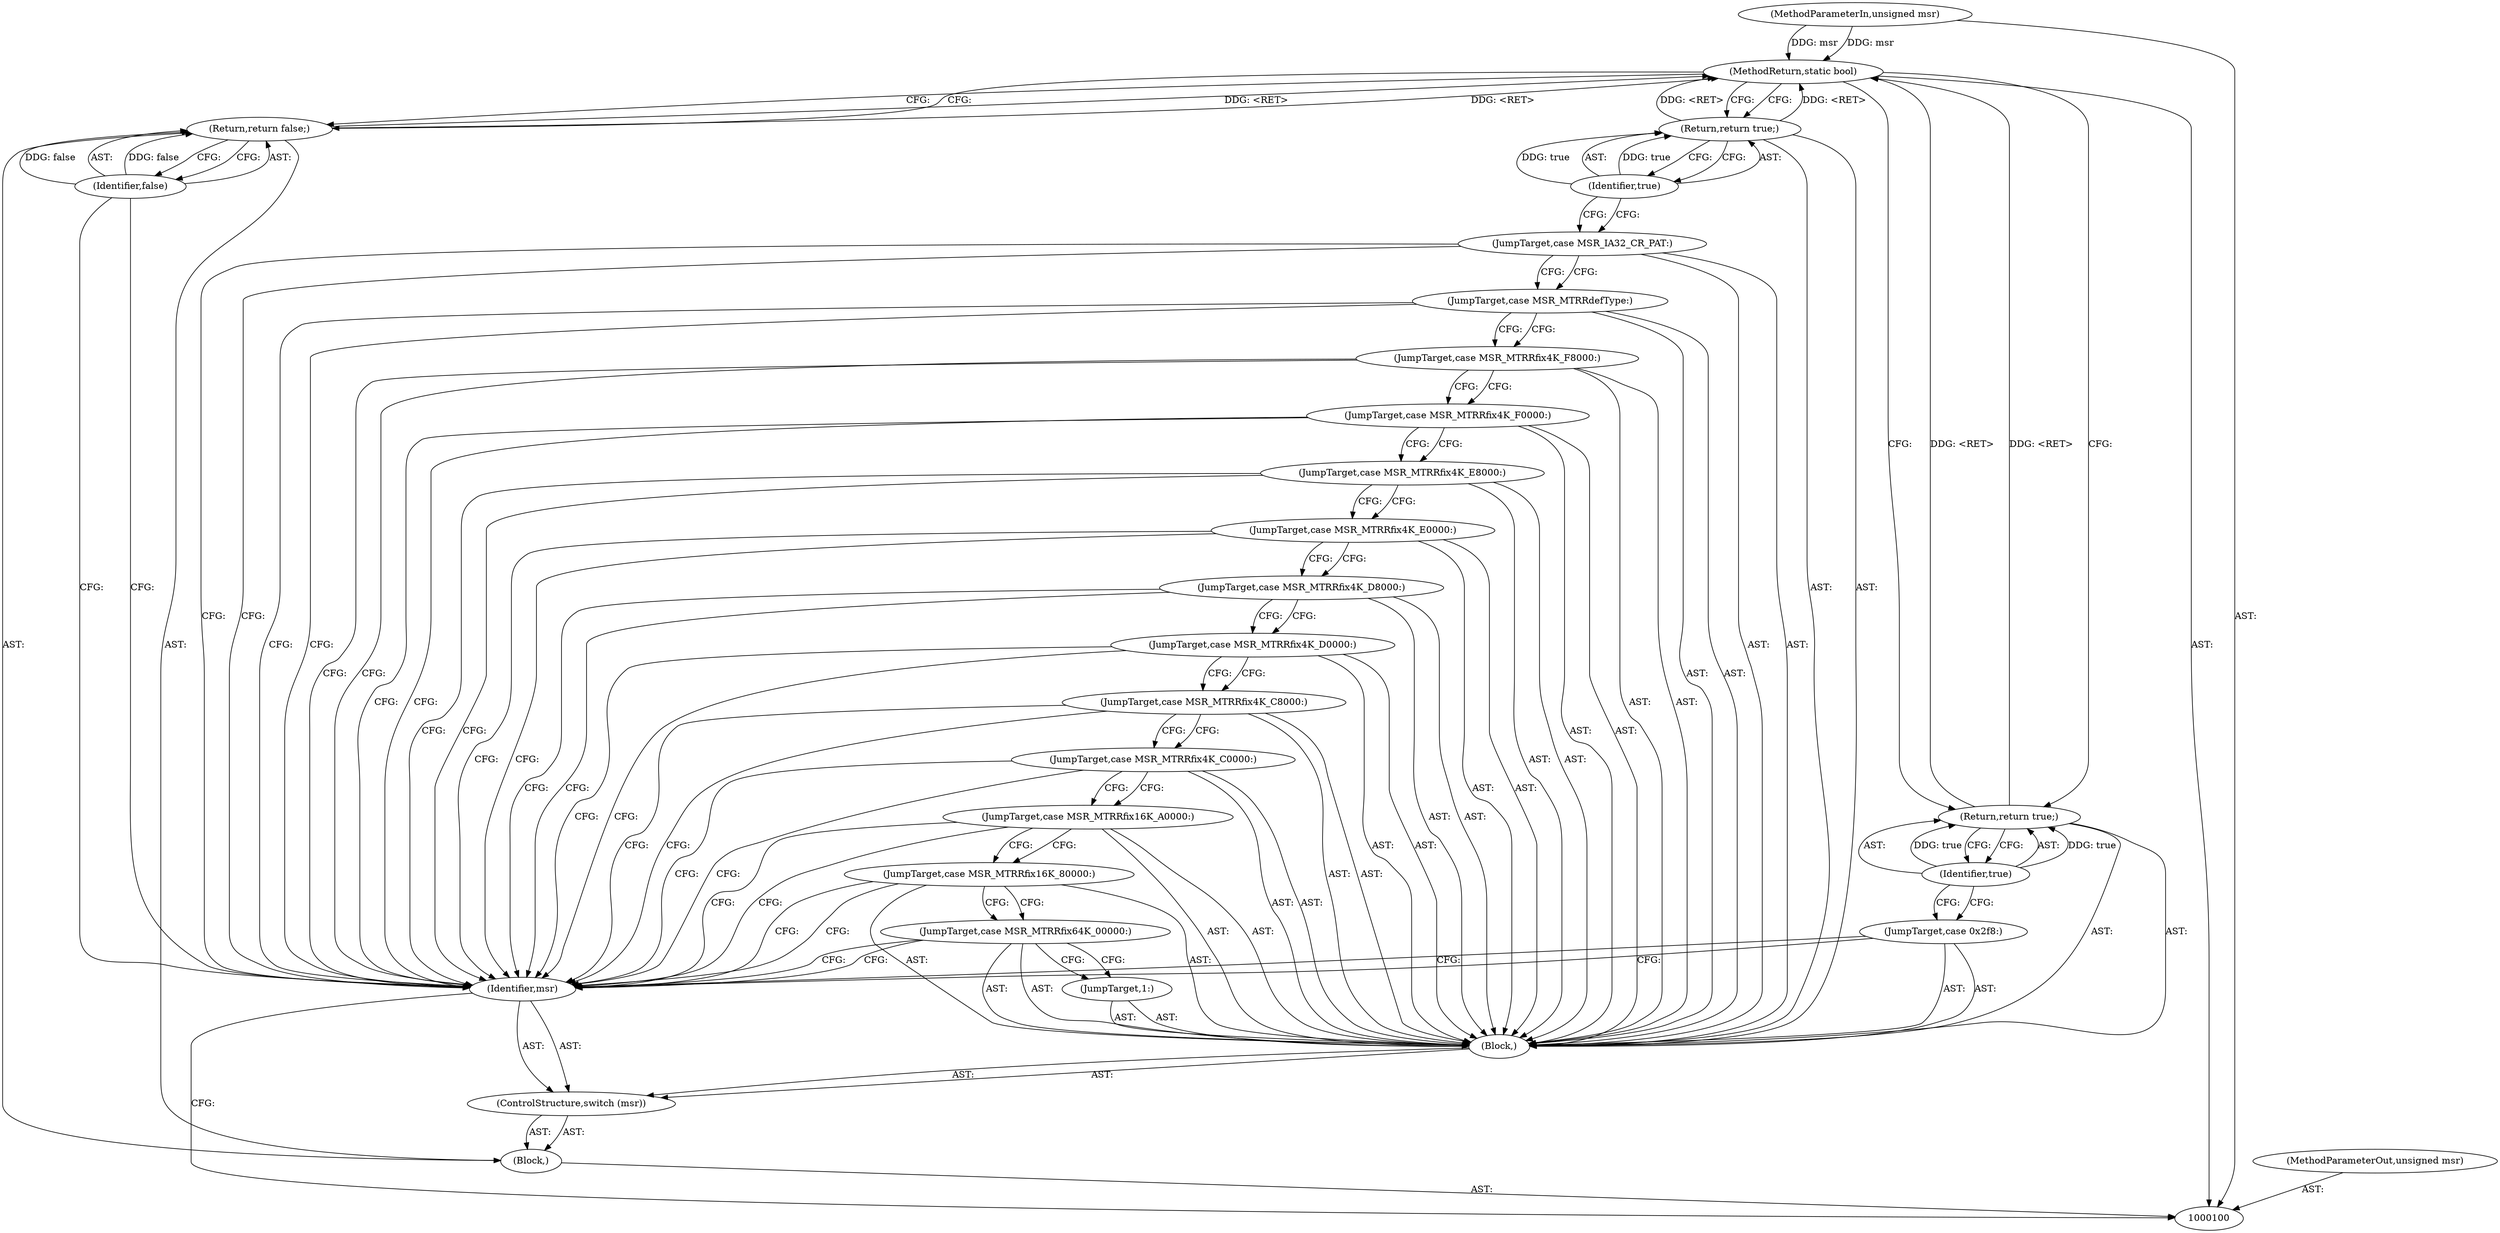 digraph "1_linux_9842df62004f366b9fed2423e24df10542ee0dc5" {
"1000127" [label="(MethodReturn,static bool)"];
"1000101" [label="(MethodParameterIn,unsigned msr)"];
"1000133" [label="(MethodParameterOut,unsigned msr)"];
"1000112" [label="(JumpTarget,case MSR_MTRRfix4K_D0000:)"];
"1000113" [label="(JumpTarget,case MSR_MTRRfix4K_D8000:)"];
"1000114" [label="(JumpTarget,case MSR_MTRRfix4K_E0000:)"];
"1000115" [label="(JumpTarget,case MSR_MTRRfix4K_E8000:)"];
"1000116" [label="(JumpTarget,case MSR_MTRRfix4K_F0000:)"];
"1000117" [label="(JumpTarget,case MSR_MTRRfix4K_F8000:)"];
"1000118" [label="(JumpTarget,case MSR_MTRRdefType:)"];
"1000119" [label="(JumpTarget,case MSR_IA32_CR_PAT:)"];
"1000121" [label="(Identifier,true)"];
"1000120" [label="(Return,return true;)"];
"1000122" [label="(JumpTarget,case 0x2f8:)"];
"1000102" [label="(Block,)"];
"1000123" [label="(Return,return true;)"];
"1000124" [label="(Identifier,true)"];
"1000125" [label="(Return,return false;)"];
"1000126" [label="(Identifier,false)"];
"1000103" [label="(ControlStructure,switch (msr))"];
"1000105" [label="(Block,)"];
"1000104" [label="(Identifier,msr)"];
"1000106" [label="(JumpTarget,1:)"];
"1000107" [label="(JumpTarget,case MSR_MTRRfix64K_00000:)"];
"1000108" [label="(JumpTarget,case MSR_MTRRfix16K_80000:)"];
"1000109" [label="(JumpTarget,case MSR_MTRRfix16K_A0000:)"];
"1000110" [label="(JumpTarget,case MSR_MTRRfix4K_C0000:)"];
"1000111" [label="(JumpTarget,case MSR_MTRRfix4K_C8000:)"];
"1000127" -> "1000100"  [label="AST: "];
"1000127" -> "1000120"  [label="CFG: "];
"1000127" -> "1000123"  [label="CFG: "];
"1000127" -> "1000125"  [label="CFG: "];
"1000101" -> "1000127"  [label="DDG: msr"];
"1000120" -> "1000127"  [label="DDG: <RET>"];
"1000125" -> "1000127"  [label="DDG: <RET>"];
"1000123" -> "1000127"  [label="DDG: <RET>"];
"1000101" -> "1000100"  [label="AST: "];
"1000101" -> "1000127"  [label="DDG: msr"];
"1000133" -> "1000100"  [label="AST: "];
"1000112" -> "1000105"  [label="AST: "];
"1000112" -> "1000104"  [label="CFG: "];
"1000112" -> "1000111"  [label="CFG: "];
"1000113" -> "1000112"  [label="CFG: "];
"1000113" -> "1000105"  [label="AST: "];
"1000113" -> "1000104"  [label="CFG: "];
"1000113" -> "1000112"  [label="CFG: "];
"1000114" -> "1000113"  [label="CFG: "];
"1000114" -> "1000105"  [label="AST: "];
"1000114" -> "1000104"  [label="CFG: "];
"1000114" -> "1000113"  [label="CFG: "];
"1000115" -> "1000114"  [label="CFG: "];
"1000115" -> "1000105"  [label="AST: "];
"1000115" -> "1000104"  [label="CFG: "];
"1000115" -> "1000114"  [label="CFG: "];
"1000116" -> "1000115"  [label="CFG: "];
"1000116" -> "1000105"  [label="AST: "];
"1000116" -> "1000104"  [label="CFG: "];
"1000116" -> "1000115"  [label="CFG: "];
"1000117" -> "1000116"  [label="CFG: "];
"1000117" -> "1000105"  [label="AST: "];
"1000117" -> "1000104"  [label="CFG: "];
"1000117" -> "1000116"  [label="CFG: "];
"1000118" -> "1000117"  [label="CFG: "];
"1000118" -> "1000105"  [label="AST: "];
"1000118" -> "1000104"  [label="CFG: "];
"1000118" -> "1000117"  [label="CFG: "];
"1000119" -> "1000118"  [label="CFG: "];
"1000119" -> "1000105"  [label="AST: "];
"1000119" -> "1000104"  [label="CFG: "];
"1000119" -> "1000118"  [label="CFG: "];
"1000121" -> "1000119"  [label="CFG: "];
"1000121" -> "1000120"  [label="AST: "];
"1000121" -> "1000119"  [label="CFG: "];
"1000120" -> "1000121"  [label="CFG: "];
"1000121" -> "1000120"  [label="DDG: true"];
"1000120" -> "1000105"  [label="AST: "];
"1000120" -> "1000121"  [label="CFG: "];
"1000121" -> "1000120"  [label="AST: "];
"1000127" -> "1000120"  [label="CFG: "];
"1000120" -> "1000127"  [label="DDG: <RET>"];
"1000121" -> "1000120"  [label="DDG: true"];
"1000122" -> "1000105"  [label="AST: "];
"1000122" -> "1000104"  [label="CFG: "];
"1000124" -> "1000122"  [label="CFG: "];
"1000102" -> "1000100"  [label="AST: "];
"1000103" -> "1000102"  [label="AST: "];
"1000125" -> "1000102"  [label="AST: "];
"1000123" -> "1000105"  [label="AST: "];
"1000123" -> "1000124"  [label="CFG: "];
"1000124" -> "1000123"  [label="AST: "];
"1000127" -> "1000123"  [label="CFG: "];
"1000123" -> "1000127"  [label="DDG: <RET>"];
"1000124" -> "1000123"  [label="DDG: true"];
"1000124" -> "1000123"  [label="AST: "];
"1000124" -> "1000122"  [label="CFG: "];
"1000123" -> "1000124"  [label="CFG: "];
"1000124" -> "1000123"  [label="DDG: true"];
"1000125" -> "1000102"  [label="AST: "];
"1000125" -> "1000126"  [label="CFG: "];
"1000126" -> "1000125"  [label="AST: "];
"1000127" -> "1000125"  [label="CFG: "];
"1000125" -> "1000127"  [label="DDG: <RET>"];
"1000126" -> "1000125"  [label="DDG: false"];
"1000126" -> "1000125"  [label="AST: "];
"1000126" -> "1000104"  [label="CFG: "];
"1000125" -> "1000126"  [label="CFG: "];
"1000126" -> "1000125"  [label="DDG: false"];
"1000103" -> "1000102"  [label="AST: "];
"1000104" -> "1000103"  [label="AST: "];
"1000105" -> "1000103"  [label="AST: "];
"1000105" -> "1000103"  [label="AST: "];
"1000106" -> "1000105"  [label="AST: "];
"1000107" -> "1000105"  [label="AST: "];
"1000108" -> "1000105"  [label="AST: "];
"1000109" -> "1000105"  [label="AST: "];
"1000110" -> "1000105"  [label="AST: "];
"1000111" -> "1000105"  [label="AST: "];
"1000112" -> "1000105"  [label="AST: "];
"1000113" -> "1000105"  [label="AST: "];
"1000114" -> "1000105"  [label="AST: "];
"1000115" -> "1000105"  [label="AST: "];
"1000116" -> "1000105"  [label="AST: "];
"1000117" -> "1000105"  [label="AST: "];
"1000118" -> "1000105"  [label="AST: "];
"1000119" -> "1000105"  [label="AST: "];
"1000120" -> "1000105"  [label="AST: "];
"1000122" -> "1000105"  [label="AST: "];
"1000123" -> "1000105"  [label="AST: "];
"1000104" -> "1000103"  [label="AST: "];
"1000104" -> "1000100"  [label="CFG: "];
"1000107" -> "1000104"  [label="CFG: "];
"1000108" -> "1000104"  [label="CFG: "];
"1000109" -> "1000104"  [label="CFG: "];
"1000110" -> "1000104"  [label="CFG: "];
"1000111" -> "1000104"  [label="CFG: "];
"1000112" -> "1000104"  [label="CFG: "];
"1000113" -> "1000104"  [label="CFG: "];
"1000114" -> "1000104"  [label="CFG: "];
"1000115" -> "1000104"  [label="CFG: "];
"1000116" -> "1000104"  [label="CFG: "];
"1000117" -> "1000104"  [label="CFG: "];
"1000118" -> "1000104"  [label="CFG: "];
"1000119" -> "1000104"  [label="CFG: "];
"1000122" -> "1000104"  [label="CFG: "];
"1000126" -> "1000104"  [label="CFG: "];
"1000106" -> "1000105"  [label="AST: "];
"1000107" -> "1000106"  [label="CFG: "];
"1000107" -> "1000105"  [label="AST: "];
"1000107" -> "1000104"  [label="CFG: "];
"1000107" -> "1000106"  [label="CFG: "];
"1000108" -> "1000107"  [label="CFG: "];
"1000108" -> "1000105"  [label="AST: "];
"1000108" -> "1000104"  [label="CFG: "];
"1000108" -> "1000107"  [label="CFG: "];
"1000109" -> "1000108"  [label="CFG: "];
"1000109" -> "1000105"  [label="AST: "];
"1000109" -> "1000104"  [label="CFG: "];
"1000109" -> "1000108"  [label="CFG: "];
"1000110" -> "1000109"  [label="CFG: "];
"1000110" -> "1000105"  [label="AST: "];
"1000110" -> "1000104"  [label="CFG: "];
"1000110" -> "1000109"  [label="CFG: "];
"1000111" -> "1000110"  [label="CFG: "];
"1000111" -> "1000105"  [label="AST: "];
"1000111" -> "1000104"  [label="CFG: "];
"1000111" -> "1000110"  [label="CFG: "];
"1000112" -> "1000111"  [label="CFG: "];
}
